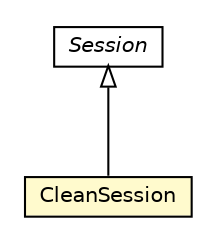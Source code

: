 #!/usr/local/bin/dot
#
# Class diagram 
# Generated by UMLGraph version R5_6-24-gf6e263 (http://www.umlgraph.org/)
#

digraph G {
	edge [fontname="Helvetica",fontsize=10,labelfontname="Helvetica",labelfontsize=10];
	node [fontname="Helvetica",fontsize=10,shape=plaintext];
	nodesep=0.25;
	ranksep=0.5;
	// io.reinert.requestor.core.Session
	c9142 [label=<<table title="io.reinert.requestor.core.Session" border="0" cellborder="1" cellspacing="0" cellpadding="2" port="p" href="./Session.html">
		<tr><td><table border="0" cellspacing="0" cellpadding="1">
<tr><td align="center" balign="center"><font face="Helvetica-Oblique"> Session </font></td></tr>
		</table></td></tr>
		</table>>, URL="./Session.html", fontname="Helvetica", fontcolor="black", fontsize=10.0];
	// io.reinert.requestor.core.CleanSession
	c9178 [label=<<table title="io.reinert.requestor.core.CleanSession" border="0" cellborder="1" cellspacing="0" cellpadding="2" port="p" bgcolor="lemonChiffon" href="./CleanSession.html">
		<tr><td><table border="0" cellspacing="0" cellpadding="1">
<tr><td align="center" balign="center"> CleanSession </td></tr>
		</table></td></tr>
		</table>>, URL="./CleanSession.html", fontname="Helvetica", fontcolor="black", fontsize=10.0];
	//io.reinert.requestor.core.CleanSession extends io.reinert.requestor.core.Session
	c9142:p -> c9178:p [dir=back,arrowtail=empty];
}

